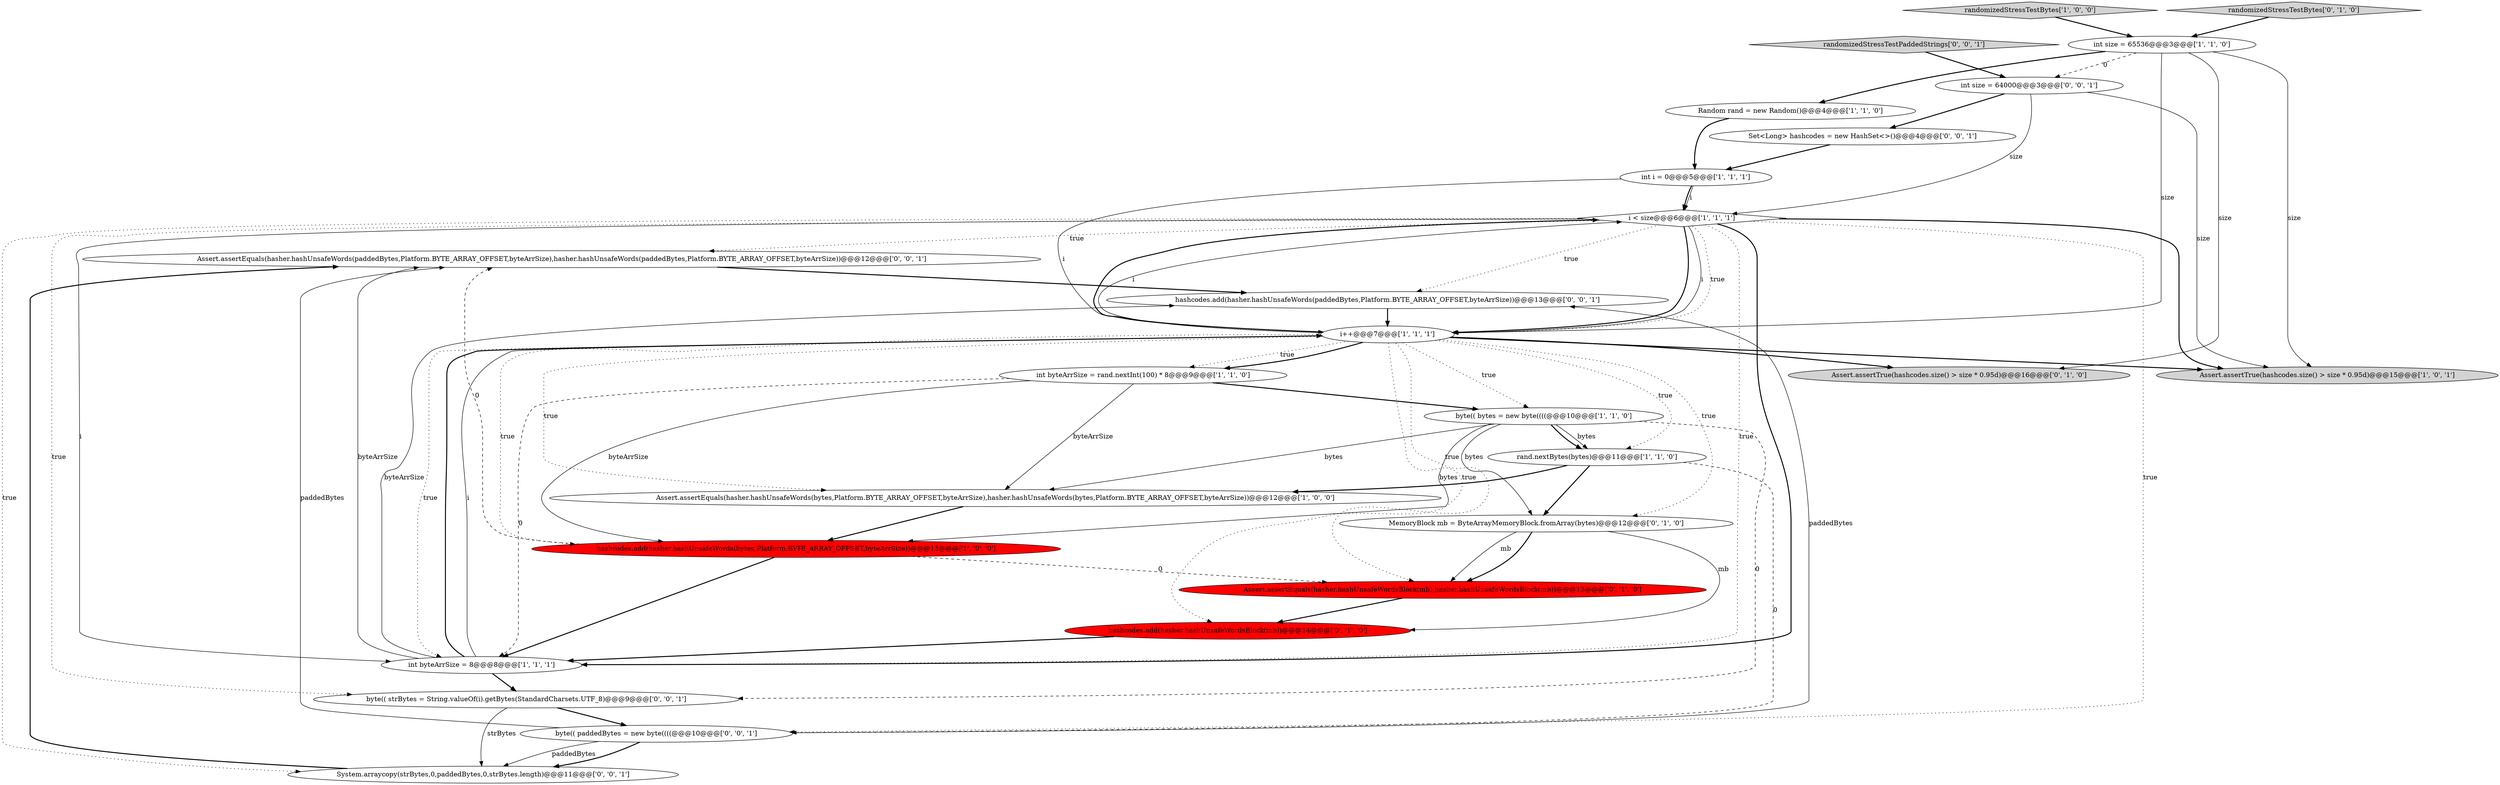 digraph {
3 [style = filled, label = "Random rand = new Random()@@@4@@@['1', '1', '0']", fillcolor = white, shape = ellipse image = "AAA0AAABBB1BBB"];
25 [style = filled, label = "Set<Long> hashcodes = new HashSet<>()@@@4@@@['0', '0', '1']", fillcolor = white, shape = ellipse image = "AAA0AAABBB3BBB"];
1 [style = filled, label = "Assert.assertEquals(hasher.hashUnsafeWords(bytes,Platform.BYTE_ARRAY_OFFSET,byteArrSize),hasher.hashUnsafeWords(bytes,Platform.BYTE_ARRAY_OFFSET,byteArrSize))@@@12@@@['1', '0', '0']", fillcolor = white, shape = ellipse image = "AAA0AAABBB1BBB"];
5 [style = filled, label = "int size = 65536@@@3@@@['1', '1', '0']", fillcolor = white, shape = ellipse image = "AAA0AAABBB1BBB"];
22 [style = filled, label = "Assert.assertEquals(hasher.hashUnsafeWords(paddedBytes,Platform.BYTE_ARRAY_OFFSET,byteArrSize),hasher.hashUnsafeWords(paddedBytes,Platform.BYTE_ARRAY_OFFSET,byteArrSize))@@@12@@@['0', '0', '1']", fillcolor = white, shape = ellipse image = "AAA0AAABBB3BBB"];
14 [style = filled, label = "Assert.assertEquals(hasher.hashUnsafeWordsBlock(mb),hasher.hashUnsafeWordsBlock(mb))@@@13@@@['0', '1', '0']", fillcolor = red, shape = ellipse image = "AAA1AAABBB2BBB"];
9 [style = filled, label = "i < size@@@6@@@['1', '1', '1']", fillcolor = white, shape = diamond image = "AAA0AAABBB1BBB"];
16 [style = filled, label = "MemoryBlock mb = ByteArrayMemoryBlock.fromArray(bytes)@@@12@@@['0', '1', '0']", fillcolor = white, shape = ellipse image = "AAA0AAABBB2BBB"];
4 [style = filled, label = "randomizedStressTestBytes['1', '0', '0']", fillcolor = lightgray, shape = diamond image = "AAA0AAABBB1BBB"];
18 [style = filled, label = "byte(( paddedBytes = new byte((((@@@10@@@['0', '0', '1']", fillcolor = white, shape = ellipse image = "AAA0AAABBB3BBB"];
11 [style = filled, label = "byte(( bytes = new byte((((@@@10@@@['1', '1', '0']", fillcolor = white, shape = ellipse image = "AAA0AAABBB1BBB"];
7 [style = filled, label = "i++@@@7@@@['1', '1', '1']", fillcolor = white, shape = ellipse image = "AAA0AAABBB1BBB"];
24 [style = filled, label = "System.arraycopy(strBytes,0,paddedBytes,0,strBytes.length)@@@11@@@['0', '0', '1']", fillcolor = white, shape = ellipse image = "AAA0AAABBB3BBB"];
17 [style = filled, label = "randomizedStressTestBytes['0', '1', '0']", fillcolor = lightgray, shape = diamond image = "AAA0AAABBB2BBB"];
12 [style = filled, label = "int i = 0@@@5@@@['1', '1', '1']", fillcolor = white, shape = ellipse image = "AAA0AAABBB1BBB"];
2 [style = filled, label = "rand.nextBytes(bytes)@@@11@@@['1', '1', '0']", fillcolor = white, shape = ellipse image = "AAA0AAABBB1BBB"];
6 [style = filled, label = "int byteArrSize = rand.nextInt(100) * 8@@@9@@@['1', '1', '0']", fillcolor = white, shape = ellipse image = "AAA0AAABBB1BBB"];
20 [style = filled, label = "byte(( strBytes = String.valueOf(i).getBytes(StandardCharsets.UTF_8)@@@9@@@['0', '0', '1']", fillcolor = white, shape = ellipse image = "AAA0AAABBB3BBB"];
21 [style = filled, label = "int size = 64000@@@3@@@['0', '0', '1']", fillcolor = white, shape = ellipse image = "AAA0AAABBB3BBB"];
15 [style = filled, label = "hashcodes.add(hasher.hashUnsafeWordsBlock(mb))@@@14@@@['0', '1', '0']", fillcolor = red, shape = ellipse image = "AAA1AAABBB2BBB"];
8 [style = filled, label = "hashcodes.add(hasher.hashUnsafeWords(bytes,Platform.BYTE_ARRAY_OFFSET,byteArrSize))@@@13@@@['1', '0', '0']", fillcolor = red, shape = ellipse image = "AAA1AAABBB1BBB"];
0 [style = filled, label = "int byteArrSize = 8@@@8@@@['1', '1', '1']", fillcolor = white, shape = ellipse image = "AAA0AAABBB1BBB"];
23 [style = filled, label = "hashcodes.add(hasher.hashUnsafeWords(paddedBytes,Platform.BYTE_ARRAY_OFFSET,byteArrSize))@@@13@@@['0', '0', '1']", fillcolor = white, shape = ellipse image = "AAA0AAABBB3BBB"];
13 [style = filled, label = "Assert.assertTrue(hashcodes.size() > size * 0.95d)@@@16@@@['0', '1', '0']", fillcolor = lightgray, shape = ellipse image = "AAA0AAABBB2BBB"];
19 [style = filled, label = "randomizedStressTestPaddedStrings['0', '0', '1']", fillcolor = lightgray, shape = diamond image = "AAA0AAABBB3BBB"];
10 [style = filled, label = "Assert.assertTrue(hashcodes.size() > size * 0.95d)@@@15@@@['1', '0', '1']", fillcolor = lightgray, shape = ellipse image = "AAA0AAABBB1BBB"];
7->13 [style = bold, label=""];
5->3 [style = bold, label=""];
9->0 [style = solid, label="i"];
7->2 [style = dotted, label="true"];
7->6 [style = dotted, label="true"];
17->5 [style = bold, label=""];
12->9 [style = solid, label="i"];
18->24 [style = bold, label=""];
6->8 [style = solid, label="byteArrSize"];
9->0 [style = dotted, label="true"];
1->8 [style = bold, label=""];
7->14 [style = dotted, label="true"];
9->0 [style = bold, label=""];
21->10 [style = solid, label="size"];
8->14 [style = dashed, label="0"];
11->20 [style = dashed, label="0"];
7->10 [style = bold, label=""];
21->9 [style = solid, label="size"];
2->1 [style = bold, label=""];
6->0 [style = dashed, label="0"];
11->1 [style = solid, label="bytes"];
3->12 [style = bold, label=""];
21->25 [style = bold, label=""];
9->10 [style = bold, label=""];
9->7 [style = bold, label=""];
12->9 [style = bold, label=""];
24->22 [style = bold, label=""];
0->22 [style = solid, label="byteArrSize"];
22->23 [style = bold, label=""];
7->0 [style = dotted, label="true"];
7->15 [style = dotted, label="true"];
11->2 [style = bold, label=""];
6->1 [style = solid, label="byteArrSize"];
7->9 [style = solid, label="i"];
0->7 [style = bold, label=""];
8->0 [style = bold, label=""];
7->9 [style = bold, label=""];
20->18 [style = bold, label=""];
8->22 [style = dashed, label="0"];
9->24 [style = dotted, label="true"];
7->11 [style = dotted, label="true"];
11->8 [style = solid, label="bytes"];
25->12 [style = bold, label=""];
11->2 [style = solid, label="bytes"];
0->23 [style = solid, label="byteArrSize"];
18->22 [style = solid, label="paddedBytes"];
9->23 [style = dotted, label="true"];
5->10 [style = solid, label="size"];
15->0 [style = bold, label=""];
6->11 [style = bold, label=""];
7->6 [style = bold, label=""];
11->16 [style = solid, label="bytes"];
9->20 [style = dotted, label="true"];
7->16 [style = dotted, label="true"];
2->18 [style = dashed, label="0"];
16->14 [style = solid, label="mb"];
5->21 [style = dashed, label="0"];
9->18 [style = dotted, label="true"];
16->14 [style = bold, label=""];
5->7 [style = solid, label="size"];
0->20 [style = bold, label=""];
14->15 [style = bold, label=""];
19->21 [style = bold, label=""];
23->7 [style = bold, label=""];
16->15 [style = solid, label="mb"];
9->7 [style = solid, label="i"];
20->24 [style = solid, label="strBytes"];
18->24 [style = solid, label="paddedBytes"];
9->7 [style = dotted, label="true"];
18->23 [style = solid, label="paddedBytes"];
7->1 [style = dotted, label="true"];
7->8 [style = dotted, label="true"];
9->22 [style = dotted, label="true"];
4->5 [style = bold, label=""];
12->7 [style = solid, label="i"];
5->13 [style = solid, label="size"];
0->7 [style = solid, label="i"];
2->16 [style = bold, label=""];
}
